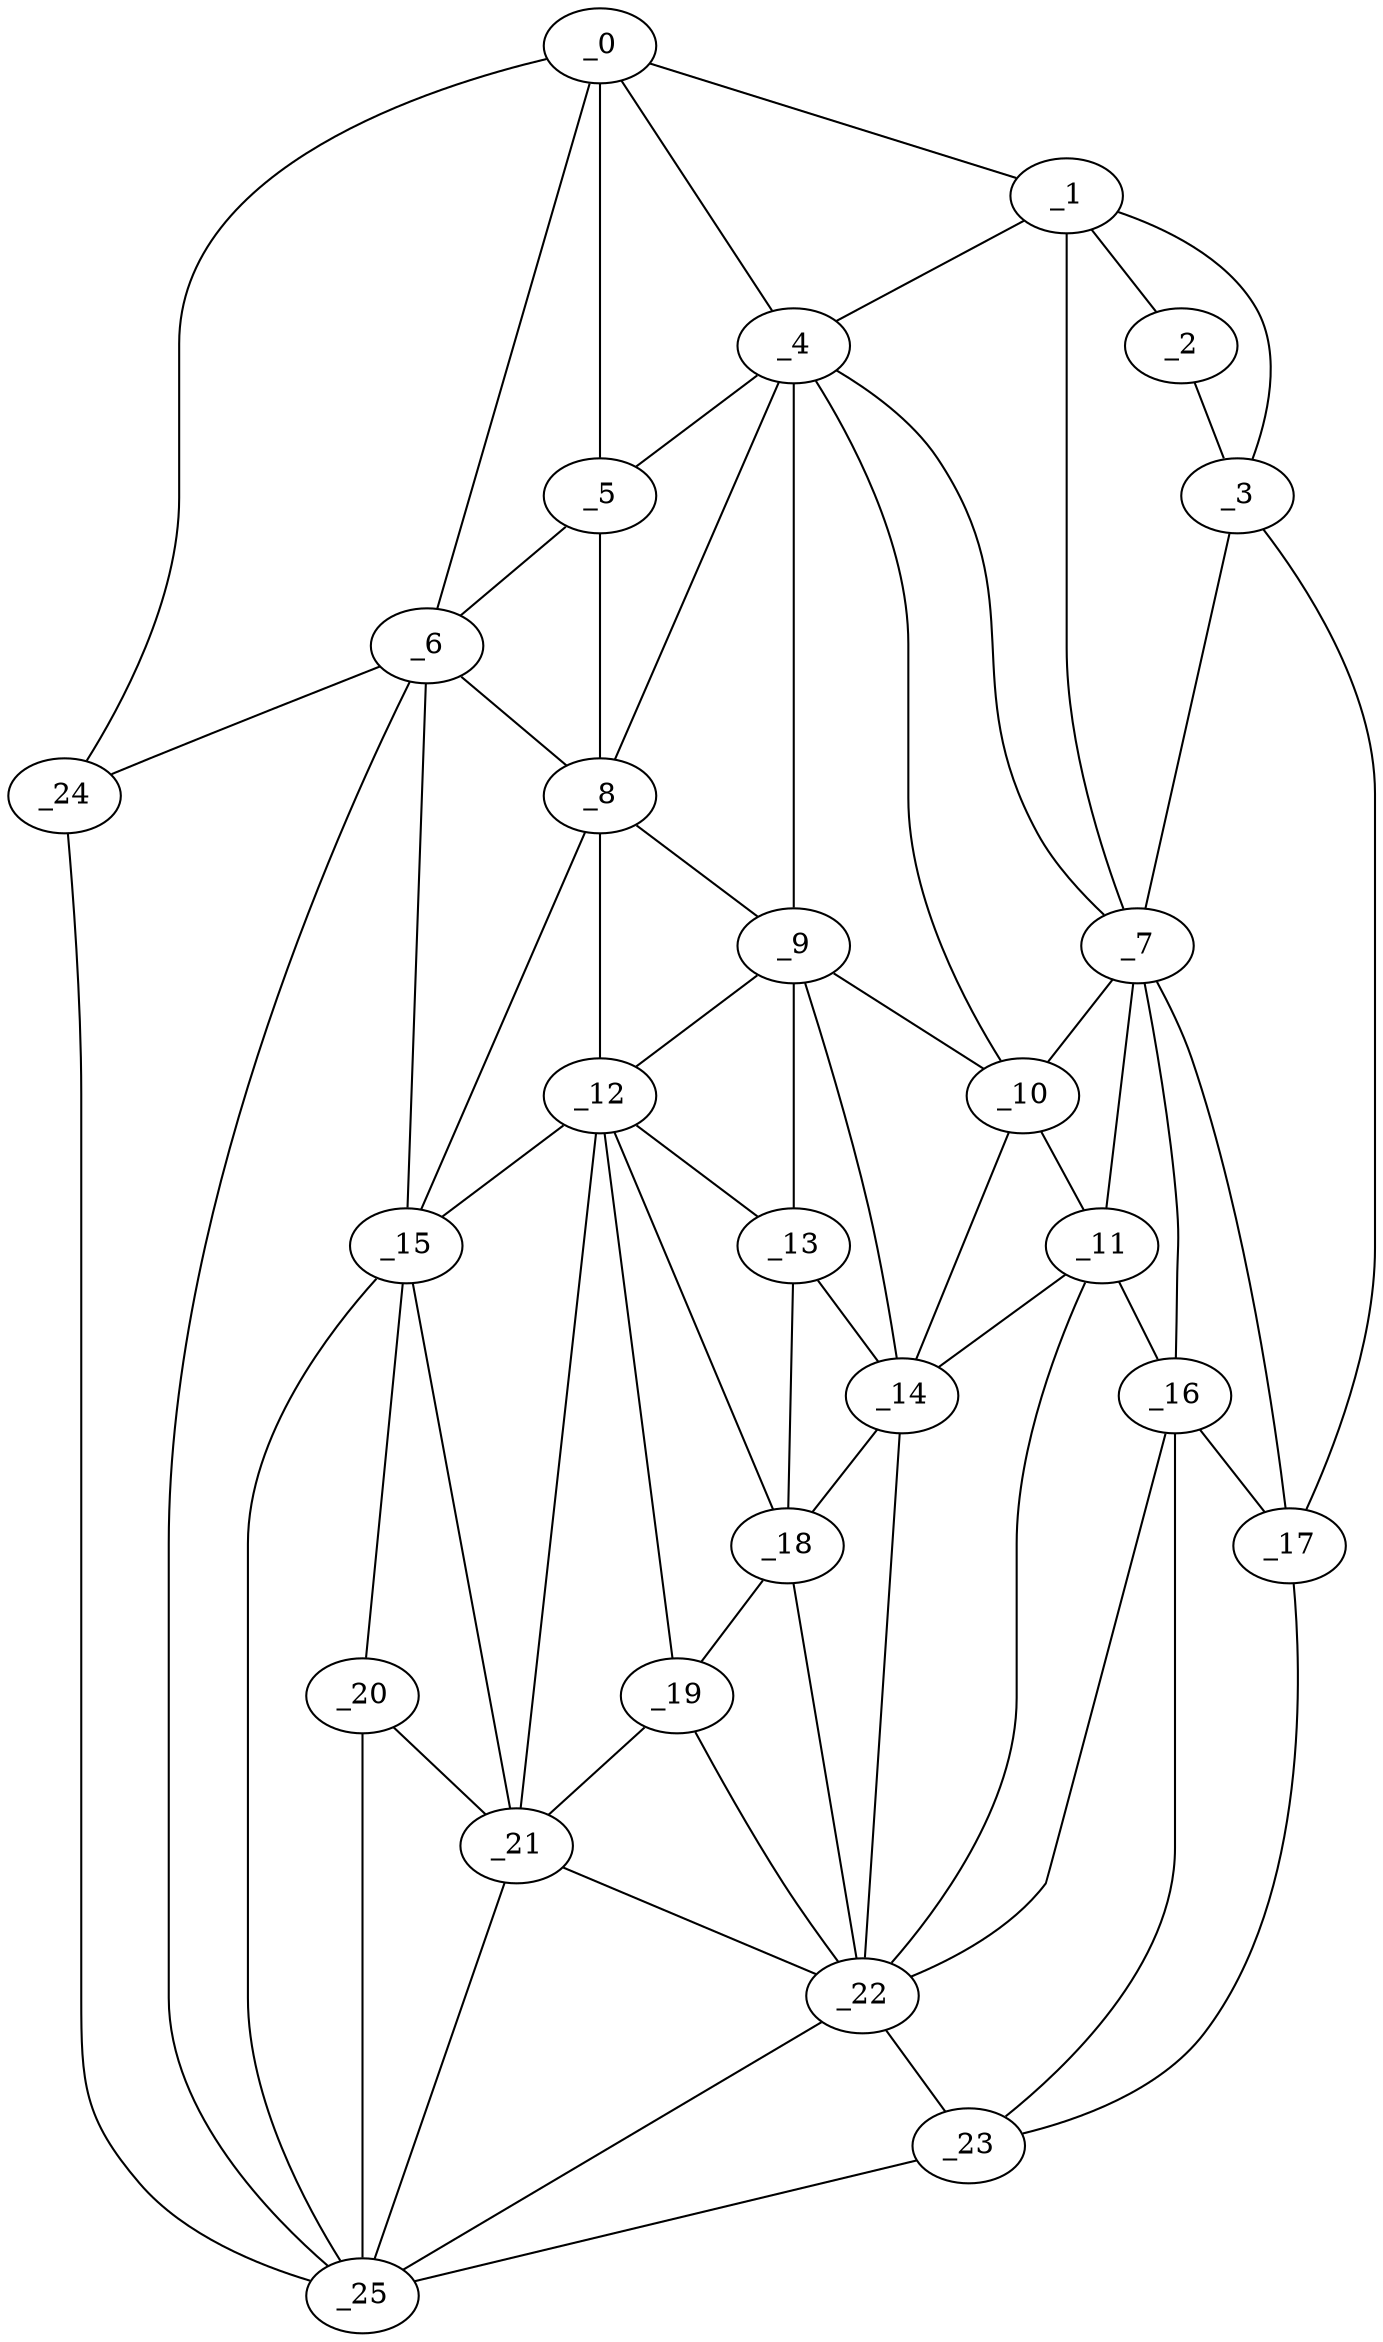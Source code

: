 graph "obj90__155.gxl" {
	_0	 [x=34,
		y=43];
	_1	 [x=34,
		y=115];
	_0 -- _1	 [valence=1];
	_4	 [x=50,
		y=97];
	_0 -- _4	 [valence=2];
	_5	 [x=55,
		y=52];
	_0 -- _5	 [valence=1];
	_6	 [x=63,
		y=51];
	_0 -- _6	 [valence=1];
	_24	 [x=98,
		y=5];
	_0 -- _24	 [valence=1];
	_2	 [x=34,
		y=122];
	_1 -- _2	 [valence=1];
	_3	 [x=39,
		y=125];
	_1 -- _3	 [valence=1];
	_1 -- _4	 [valence=1];
	_7	 [x=63,
		y=118];
	_1 -- _7	 [valence=2];
	_2 -- _3	 [valence=1];
	_3 -- _7	 [valence=2];
	_17	 [x=78,
		y=121];
	_3 -- _17	 [valence=1];
	_4 -- _5	 [valence=2];
	_4 -- _7	 [valence=2];
	_8	 [x=65,
		y=55];
	_4 -- _8	 [valence=2];
	_9	 [x=71,
		y=90];
	_4 -- _9	 [valence=2];
	_10	 [x=72,
		y=98];
	_4 -- _10	 [valence=2];
	_5 -- _6	 [valence=2];
	_5 -- _8	 [valence=1];
	_6 -- _8	 [valence=2];
	_15	 [x=77,
		y=54];
	_6 -- _15	 [valence=1];
	_6 -- _24	 [valence=2];
	_25	 [x=98,
		y=39];
	_6 -- _25	 [valence=2];
	_7 -- _10	 [valence=1];
	_11	 [x=74,
		y=111];
	_7 -- _11	 [valence=2];
	_16	 [x=77,
		y=116];
	_7 -- _16	 [valence=2];
	_7 -- _17	 [valence=2];
	_8 -- _9	 [valence=2];
	_12	 [x=76,
		y=82];
	_8 -- _12	 [valence=2];
	_8 -- _15	 [valence=1];
	_9 -- _10	 [valence=1];
	_9 -- _12	 [valence=2];
	_13	 [x=76,
		y=89];
	_9 -- _13	 [valence=1];
	_14	 [x=76,
		y=95];
	_9 -- _14	 [valence=2];
	_10 -- _11	 [valence=1];
	_10 -- _14	 [valence=2];
	_11 -- _14	 [valence=2];
	_11 -- _16	 [valence=2];
	_22	 [x=94,
		y=109];
	_11 -- _22	 [valence=2];
	_12 -- _13	 [valence=1];
	_12 -- _15	 [valence=2];
	_18	 [x=91,
		y=93];
	_12 -- _18	 [valence=2];
	_19	 [x=92,
		y=78];
	_12 -- _19	 [valence=1];
	_21	 [x=93,
		y=67];
	_12 -- _21	 [valence=1];
	_13 -- _14	 [valence=2];
	_13 -- _18	 [valence=2];
	_14 -- _18	 [valence=1];
	_14 -- _22	 [valence=1];
	_20	 [x=93,
		y=49];
	_15 -- _20	 [valence=2];
	_15 -- _21	 [valence=2];
	_15 -- _25	 [valence=2];
	_16 -- _17	 [valence=1];
	_16 -- _22	 [valence=2];
	_23	 [x=94,
		y=117];
	_16 -- _23	 [valence=2];
	_17 -- _23	 [valence=1];
	_18 -- _19	 [valence=2];
	_18 -- _22	 [valence=2];
	_19 -- _21	 [valence=2];
	_19 -- _22	 [valence=1];
	_20 -- _21	 [valence=2];
	_20 -- _25	 [valence=1];
	_21 -- _22	 [valence=1];
	_21 -- _25	 [valence=2];
	_22 -- _23	 [valence=1];
	_22 -- _25	 [valence=2];
	_23 -- _25	 [valence=1];
	_24 -- _25	 [valence=1];
}
